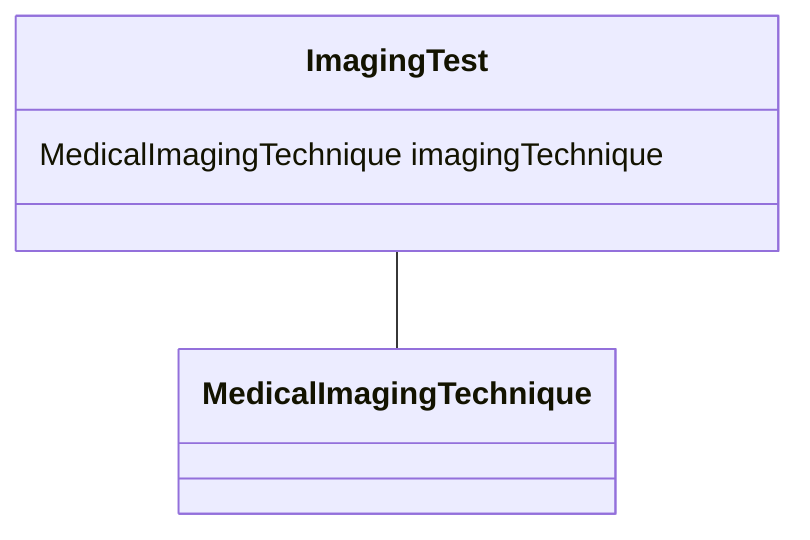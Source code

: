 classDiagram
  ImagingTest -- MedicalImagingTechnique


class ImagingTest {

  MedicalImagingTechnique imagingTechnique

 }